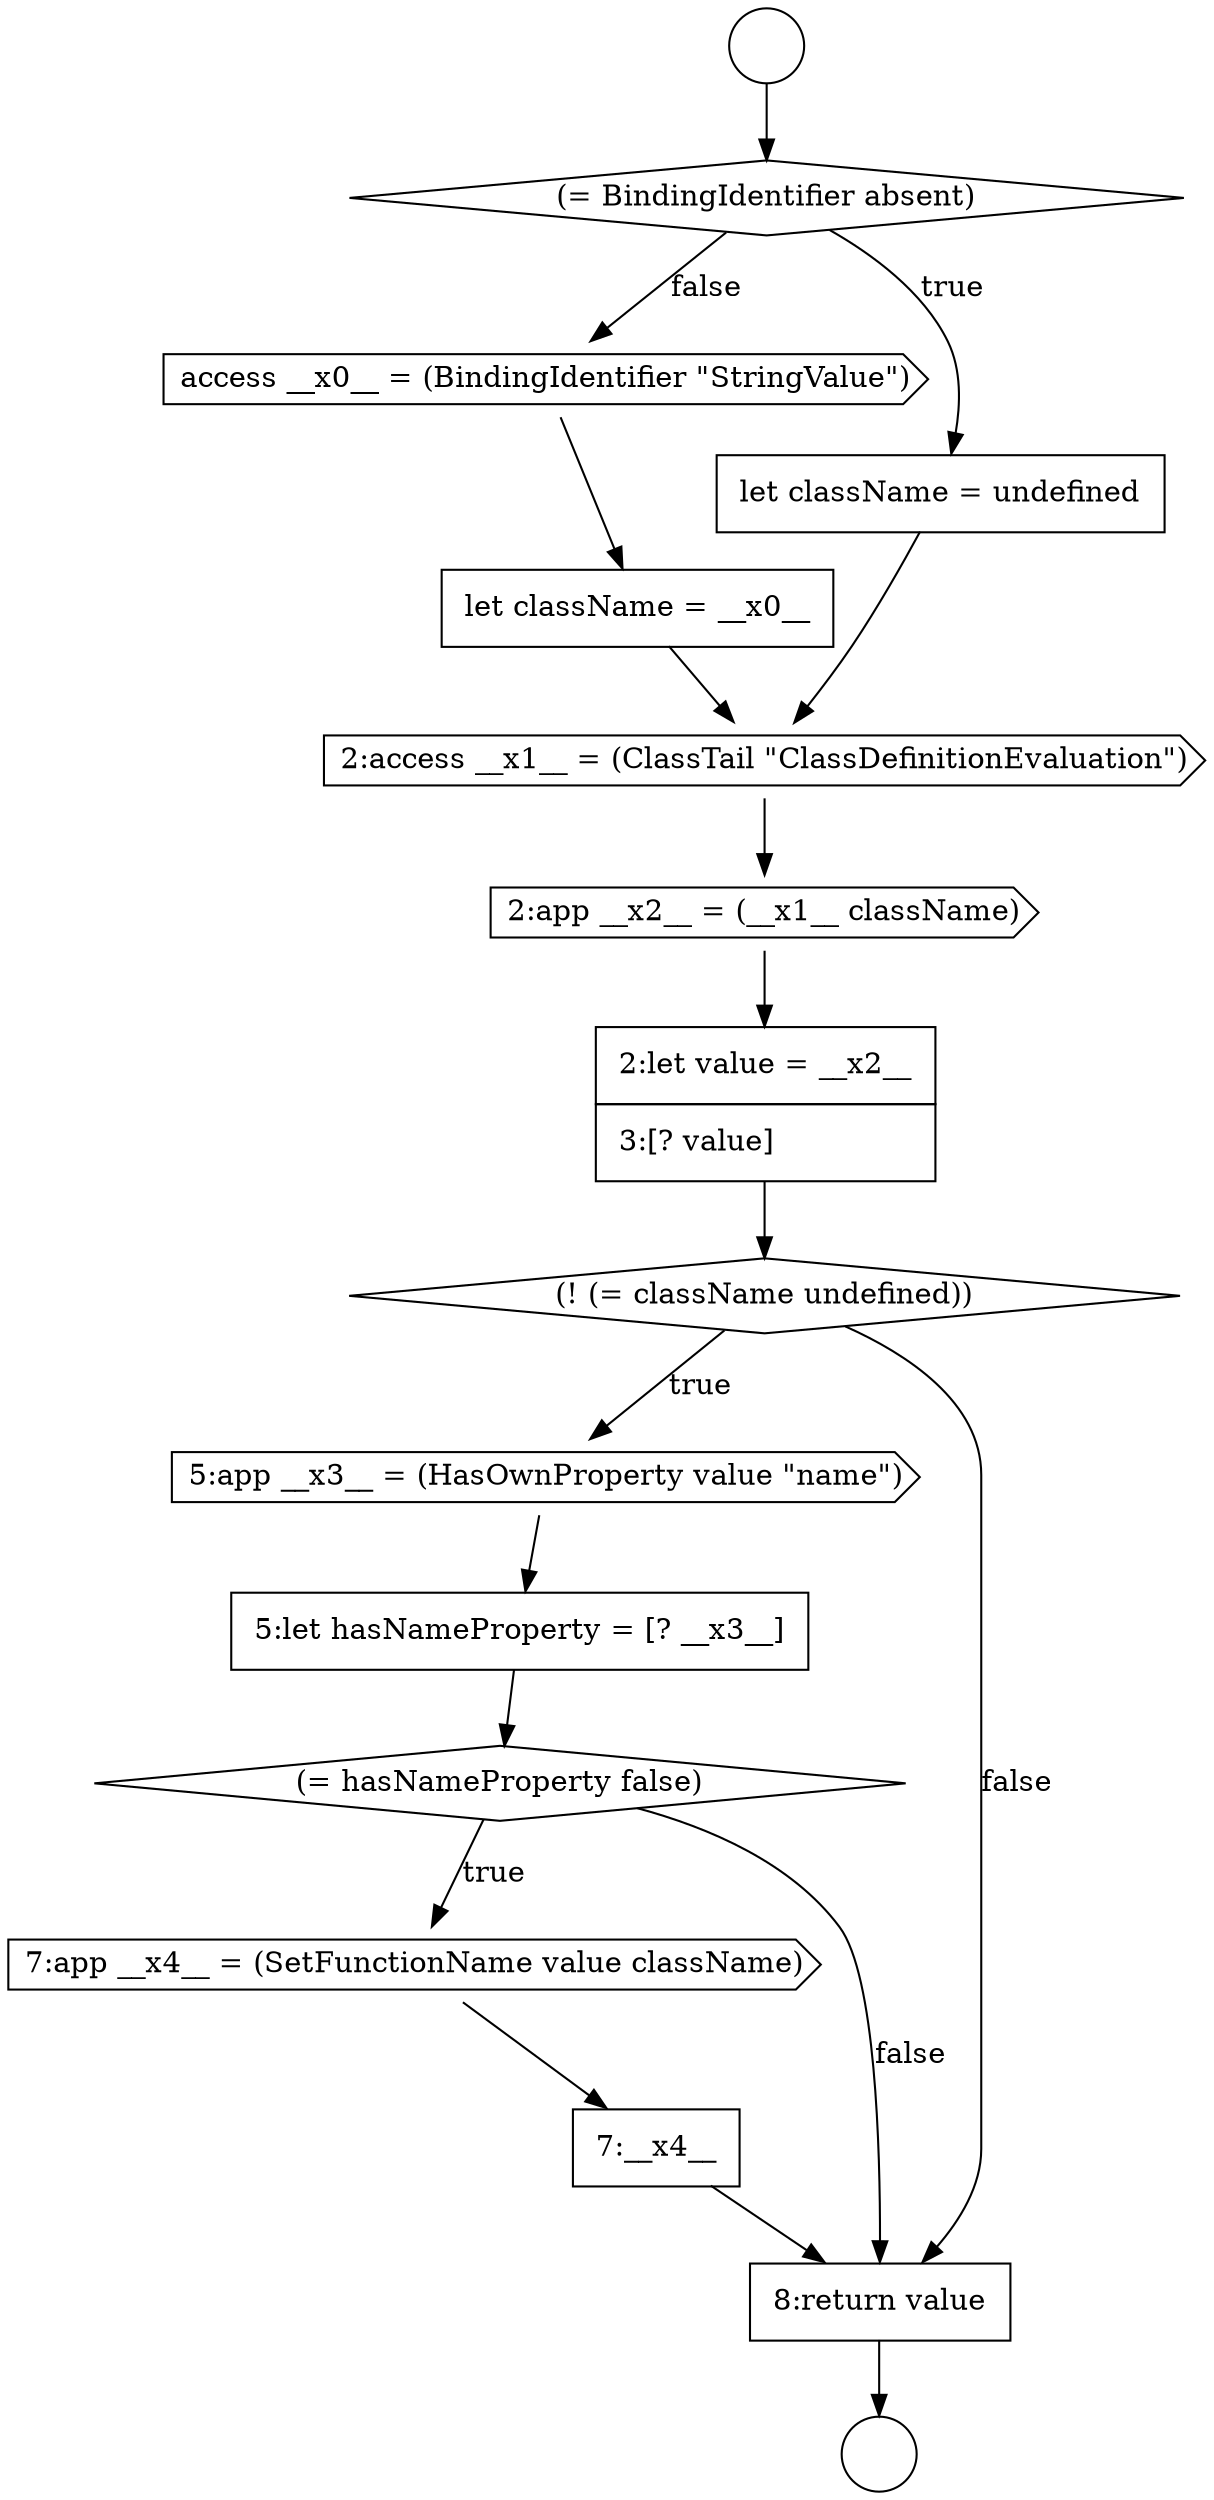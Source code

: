 digraph {
  node8806 [shape=cds, label=<<font color="black">5:app __x3__ = (HasOwnProperty value &quot;name&quot;)</font>> color="black" fillcolor="white" style=filled]
  node8802 [shape=cds, label=<<font color="black">2:access __x1__ = (ClassTail &quot;ClassDefinitionEvaluation&quot;)</font>> color="black" fillcolor="white" style=filled]
  node8810 [shape=none, margin=0, label=<<font color="black">
    <table border="0" cellborder="1" cellspacing="0" cellpadding="10">
      <tr><td align="left">7:__x4__</td></tr>
    </table>
  </font>> color="black" fillcolor="white" style=filled]
  node8800 [shape=cds, label=<<font color="black">access __x0__ = (BindingIdentifier &quot;StringValue&quot;)</font>> color="black" fillcolor="white" style=filled]
  node8803 [shape=cds, label=<<font color="black">2:app __x2__ = (__x1__ className)</font>> color="black" fillcolor="white" style=filled]
  node8796 [shape=circle label=" " color="black" fillcolor="white" style=filled]
  node8807 [shape=none, margin=0, label=<<font color="black">
    <table border="0" cellborder="1" cellspacing="0" cellpadding="10">
      <tr><td align="left">5:let hasNameProperty = [? __x3__]</td></tr>
    </table>
  </font>> color="black" fillcolor="white" style=filled]
  node8809 [shape=cds, label=<<font color="black">7:app __x4__ = (SetFunctionName value className)</font>> color="black" fillcolor="white" style=filled]
  node8799 [shape=none, margin=0, label=<<font color="black">
    <table border="0" cellborder="1" cellspacing="0" cellpadding="10">
      <tr><td align="left">let className = undefined</td></tr>
    </table>
  </font>> color="black" fillcolor="white" style=filled]
  node8804 [shape=none, margin=0, label=<<font color="black">
    <table border="0" cellborder="1" cellspacing="0" cellpadding="10">
      <tr><td align="left">2:let value = __x2__</td></tr>
      <tr><td align="left">3:[? value]</td></tr>
    </table>
  </font>> color="black" fillcolor="white" style=filled]
  node8808 [shape=diamond, label=<<font color="black">(= hasNameProperty false)</font>> color="black" fillcolor="white" style=filled]
  node8798 [shape=diamond, label=<<font color="black">(= BindingIdentifier absent)</font>> color="black" fillcolor="white" style=filled]
  node8805 [shape=diamond, label=<<font color="black">(! (= className undefined))</font>> color="black" fillcolor="white" style=filled]
  node8801 [shape=none, margin=0, label=<<font color="black">
    <table border="0" cellborder="1" cellspacing="0" cellpadding="10">
      <tr><td align="left">let className = __x0__</td></tr>
    </table>
  </font>> color="black" fillcolor="white" style=filled]
  node8797 [shape=circle label=" " color="black" fillcolor="white" style=filled]
  node8811 [shape=none, margin=0, label=<<font color="black">
    <table border="0" cellborder="1" cellspacing="0" cellpadding="10">
      <tr><td align="left">8:return value</td></tr>
    </table>
  </font>> color="black" fillcolor="white" style=filled]
  node8796 -> node8798 [ color="black"]
  node8799 -> node8802 [ color="black"]
  node8803 -> node8804 [ color="black"]
  node8809 -> node8810 [ color="black"]
  node8802 -> node8803 [ color="black"]
  node8801 -> node8802 [ color="black"]
  node8808 -> node8809 [label=<<font color="black">true</font>> color="black"]
  node8808 -> node8811 [label=<<font color="black">false</font>> color="black"]
  node8806 -> node8807 [ color="black"]
  node8805 -> node8806 [label=<<font color="black">true</font>> color="black"]
  node8805 -> node8811 [label=<<font color="black">false</font>> color="black"]
  node8800 -> node8801 [ color="black"]
  node8798 -> node8799 [label=<<font color="black">true</font>> color="black"]
  node8798 -> node8800 [label=<<font color="black">false</font>> color="black"]
  node8811 -> node8797 [ color="black"]
  node8804 -> node8805 [ color="black"]
  node8807 -> node8808 [ color="black"]
  node8810 -> node8811 [ color="black"]
}
